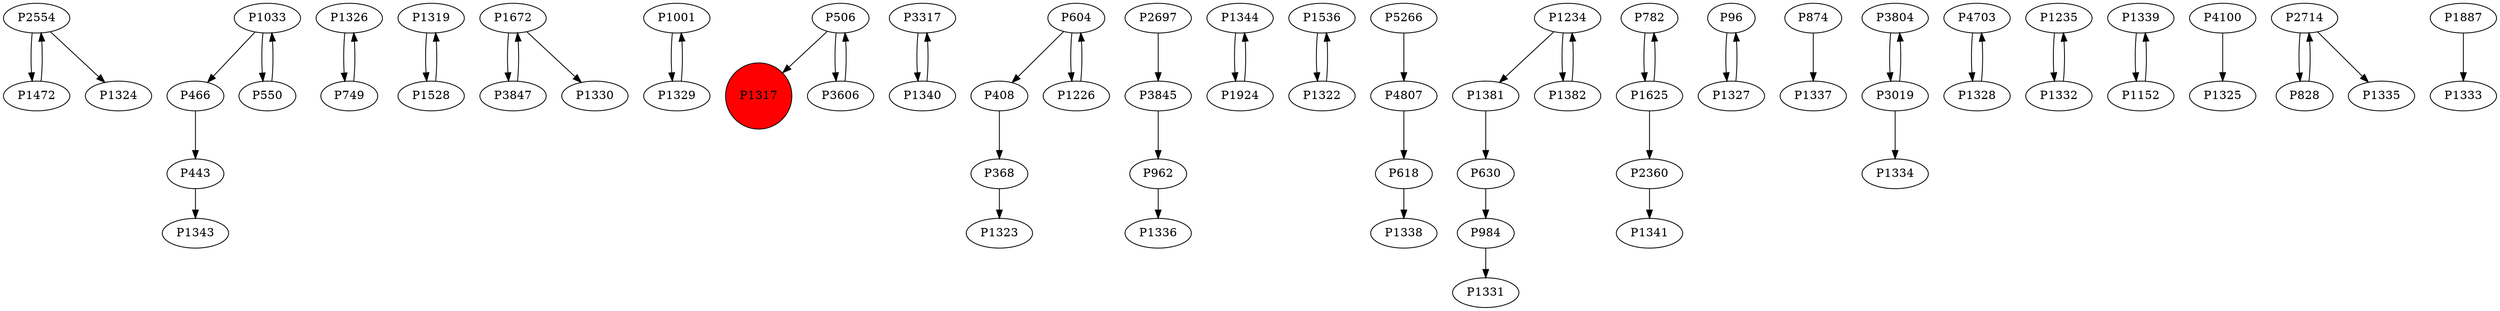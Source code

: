 digraph {
	P2554 -> P1472
	P1033 -> P466
	P443 -> P1343
	P1326 -> P749
	P1319 -> P1528
	P1672 -> P3847
	P1001 -> P1329
	P506 -> P1317
	P1329 -> P1001
	P1472 -> P2554
	P550 -> P1033
	P749 -> P1326
	P3317 -> P1340
	P408 -> P368
	P3845 -> P962
	P368 -> P1323
	P2554 -> P1324
	P1344 -> P1924
	P1536 -> P1322
	P5266 -> P4807
	P604 -> P408
	P1234 -> P1381
	P782 -> P1625
	P96 -> P1327
	P3606 -> P506
	P1382 -> P1234
	P1327 -> P96
	P874 -> P1337
	P984 -> P1331
	P466 -> P443
	P3804 -> P3019
	P4703 -> P1328
	P506 -> P3606
	P1235 -> P1332
	P2360 -> P1341
	P1339 -> P1152
	P3019 -> P3804
	P630 -> P984
	P1332 -> P1235
	P1340 -> P3317
	P962 -> P1336
	P1033 -> P550
	P1924 -> P1344
	P4807 -> P618
	P1234 -> P1382
	P4100 -> P1325
	P618 -> P1338
	P3847 -> P1672
	P1152 -> P1339
	P1328 -> P4703
	P3019 -> P1334
	P1322 -> P1536
	P1625 -> P782
	P604 -> P1226
	P2714 -> P828
	P1672 -> P1330
	P1226 -> P604
	P1625 -> P2360
	P828 -> P2714
	P1887 -> P1333
	P2697 -> P3845
	P1381 -> P630
	P1528 -> P1319
	P2714 -> P1335
	P1317 [shape=circle]
	P1317 [style=filled]
	P1317 [fillcolor=red]
}